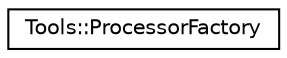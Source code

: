 digraph "Graphical Class Hierarchy"
{
  edge [fontname="Helvetica",fontsize="10",labelfontname="Helvetica",labelfontsize="10"];
  node [fontname="Helvetica",fontsize="10",shape=record];
  rankdir="LR";
  Node1 [label="Tools::ProcessorFactory",height=0.2,width=0.4,color="black", fillcolor="white", style="filled",URL="$classTools_1_1ProcessorFactory.html"];
}
